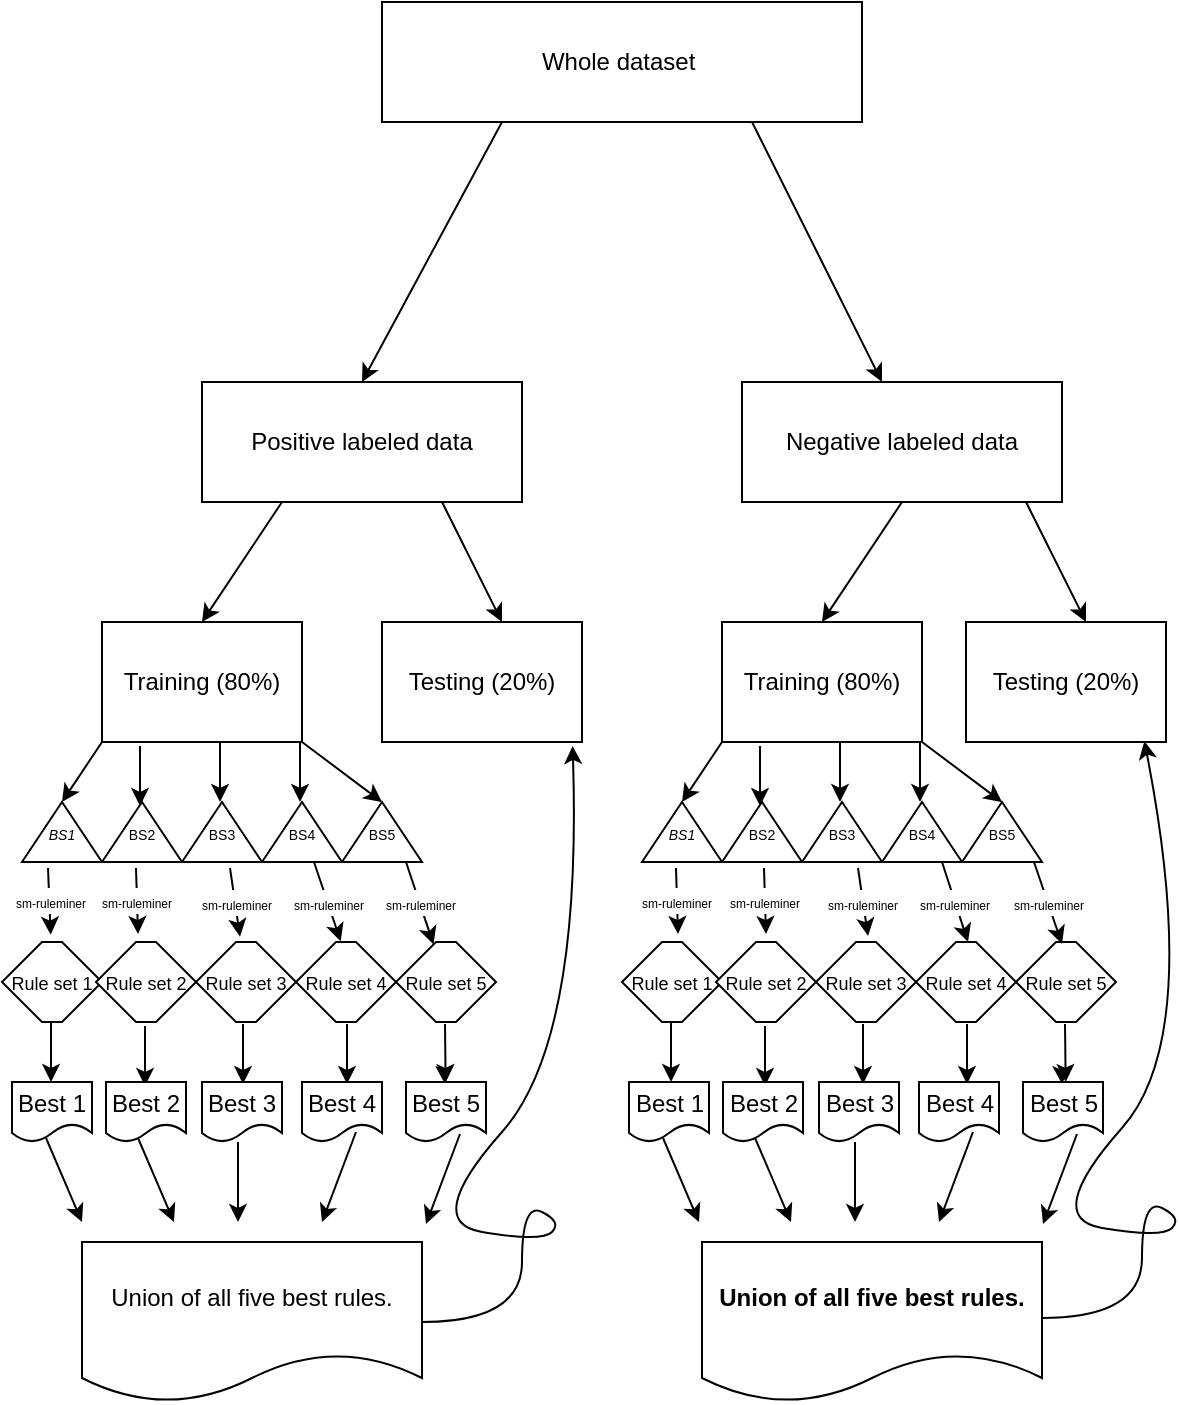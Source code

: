 <mxfile version="21.2.9" type="github">
  <diagram name="Page-1" id="ZhcM-OvtB6KIt7osXWqh">
    <mxGraphModel dx="1120" dy="530" grid="1" gridSize="10" guides="1" tooltips="1" connect="1" arrows="1" fold="1" page="1" pageScale="1" pageWidth="850" pageHeight="1100" math="0" shadow="0">
      <root>
        <mxCell id="0" />
        <mxCell id="1" parent="0" />
        <mxCell id="x_COpQ-2HeL-LutY7LZ1-1" value="Whole dataset&amp;nbsp;" style="rounded=0;whiteSpace=wrap;html=1;" parent="1" vertex="1">
          <mxGeometry x="310" y="50" width="240" height="60" as="geometry" />
        </mxCell>
        <mxCell id="x_COpQ-2HeL-LutY7LZ1-2" value="" style="endArrow=classic;html=1;rounded=0;" parent="1" edge="1">
          <mxGeometry width="50" height="50" relative="1" as="geometry">
            <mxPoint x="370" y="110" as="sourcePoint" />
            <mxPoint x="300" y="240" as="targetPoint" />
          </mxGeometry>
        </mxCell>
        <mxCell id="x_COpQ-2HeL-LutY7LZ1-3" value="" style="endArrow=classic;html=1;rounded=0;" parent="1" edge="1">
          <mxGeometry width="50" height="50" relative="1" as="geometry">
            <mxPoint x="495" y="110" as="sourcePoint" />
            <mxPoint x="560" y="240" as="targetPoint" />
          </mxGeometry>
        </mxCell>
        <mxCell id="x_COpQ-2HeL-LutY7LZ1-4" value="Positive labeled data" style="rounded=0;whiteSpace=wrap;html=1;" parent="1" vertex="1">
          <mxGeometry x="220" y="240" width="160" height="60" as="geometry" />
        </mxCell>
        <mxCell id="x_COpQ-2HeL-LutY7LZ1-5" value="Negative labeled data" style="rounded=0;whiteSpace=wrap;html=1;" parent="1" vertex="1">
          <mxGeometry x="490" y="240" width="160" height="60" as="geometry" />
        </mxCell>
        <mxCell id="x_COpQ-2HeL-LutY7LZ1-6" value="" style="endArrow=classic;html=1;rounded=0;" parent="1" edge="1">
          <mxGeometry width="50" height="50" relative="1" as="geometry">
            <mxPoint x="260" y="300" as="sourcePoint" />
            <mxPoint x="220" y="360" as="targetPoint" />
          </mxGeometry>
        </mxCell>
        <mxCell id="x_COpQ-2HeL-LutY7LZ1-7" value="" style="endArrow=classic;html=1;rounded=0;" parent="1" edge="1">
          <mxGeometry width="50" height="50" relative="1" as="geometry">
            <mxPoint x="340" y="300" as="sourcePoint" />
            <mxPoint x="370" y="360" as="targetPoint" />
          </mxGeometry>
        </mxCell>
        <mxCell id="x_COpQ-2HeL-LutY7LZ1-8" value="Training (80%)" style="rounded=0;whiteSpace=wrap;html=1;" parent="1" vertex="1">
          <mxGeometry x="170" y="360" width="100" height="60" as="geometry" />
        </mxCell>
        <mxCell id="x_COpQ-2HeL-LutY7LZ1-9" value="Testing (20%)" style="rounded=0;whiteSpace=wrap;html=1;" parent="1" vertex="1">
          <mxGeometry x="310" y="360" width="100" height="60" as="geometry" />
        </mxCell>
        <mxCell id="x_COpQ-2HeL-LutY7LZ1-10" value="" style="endArrow=classic;html=1;rounded=0;" parent="1" edge="1">
          <mxGeometry width="50" height="50" relative="1" as="geometry">
            <mxPoint x="170" y="420" as="sourcePoint" />
            <mxPoint x="150" y="450" as="targetPoint" />
          </mxGeometry>
        </mxCell>
        <mxCell id="x_COpQ-2HeL-LutY7LZ1-11" value="" style="endArrow=classic;html=1;rounded=0;" parent="1" edge="1">
          <mxGeometry width="50" height="50" relative="1" as="geometry">
            <mxPoint x="189" y="422" as="sourcePoint" />
            <mxPoint x="189" y="452" as="targetPoint" />
          </mxGeometry>
        </mxCell>
        <mxCell id="x_COpQ-2HeL-LutY7LZ1-12" value="" style="endArrow=classic;html=1;rounded=0;" parent="1" edge="1">
          <mxGeometry width="50" height="50" relative="1" as="geometry">
            <mxPoint x="229" y="420" as="sourcePoint" />
            <mxPoint x="229" y="450" as="targetPoint" />
          </mxGeometry>
        </mxCell>
        <mxCell id="x_COpQ-2HeL-LutY7LZ1-13" value="" style="endArrow=classic;html=1;rounded=0;" parent="1" edge="1">
          <mxGeometry width="50" height="50" relative="1" as="geometry">
            <mxPoint x="269" y="420" as="sourcePoint" />
            <mxPoint x="269" y="450" as="targetPoint" />
          </mxGeometry>
        </mxCell>
        <mxCell id="x_COpQ-2HeL-LutY7LZ1-14" value="" style="endArrow=classic;html=1;rounded=0;entryX=0.5;entryY=0;entryDx=0;entryDy=0;" parent="1" target="x_COpQ-2HeL-LutY7LZ1-23" edge="1">
          <mxGeometry width="50" height="50" relative="1" as="geometry">
            <mxPoint x="270" y="420" as="sourcePoint" />
            <mxPoint x="290" y="450" as="targetPoint" />
          </mxGeometry>
        </mxCell>
        <mxCell id="x_COpQ-2HeL-LutY7LZ1-17" value="&lt;font style=&quot;font-size: 7px;&quot;&gt;&lt;i&gt;BS1&lt;/i&gt;&lt;/font&gt;" style="shape=trapezoid;perimeter=trapezoidPerimeter;whiteSpace=wrap;html=1;fixedSize=1;" parent="1" vertex="1">
          <mxGeometry x="130" y="450" width="40" height="30" as="geometry" />
        </mxCell>
        <mxCell id="x_COpQ-2HeL-LutY7LZ1-18" value="&lt;font style=&quot;font-size: 7px;&quot;&gt;BS2&lt;/font&gt;" style="shape=trapezoid;perimeter=trapezoidPerimeter;whiteSpace=wrap;html=1;fixedSize=1;" parent="1" vertex="1">
          <mxGeometry x="170" y="450" width="40" height="30" as="geometry" />
        </mxCell>
        <mxCell id="x_COpQ-2HeL-LutY7LZ1-21" value="&lt;font style=&quot;font-size: 7px;&quot;&gt;BS3&lt;/font&gt;" style="shape=trapezoid;perimeter=trapezoidPerimeter;whiteSpace=wrap;html=1;fixedSize=1;" parent="1" vertex="1">
          <mxGeometry x="210" y="450" width="40" height="30" as="geometry" />
        </mxCell>
        <mxCell id="x_COpQ-2HeL-LutY7LZ1-22" value="&lt;font style=&quot;font-size: 7px;&quot;&gt;BS4&lt;/font&gt;" style="shape=trapezoid;perimeter=trapezoidPerimeter;whiteSpace=wrap;html=1;fixedSize=1;" parent="1" vertex="1">
          <mxGeometry x="250" y="450" width="40" height="30" as="geometry" />
        </mxCell>
        <mxCell id="x_COpQ-2HeL-LutY7LZ1-23" value="&lt;font style=&quot;font-size: 7px;&quot;&gt;BS5&lt;/font&gt;" style="shape=trapezoid;perimeter=trapezoidPerimeter;whiteSpace=wrap;html=1;fixedSize=1;" parent="1" vertex="1">
          <mxGeometry x="290" y="450" width="40" height="30" as="geometry" />
        </mxCell>
        <mxCell id="x_COpQ-2HeL-LutY7LZ1-34" value="&lt;font style=&quot;font-size: 9px;&quot;&gt;Rule set 1&lt;/font&gt;" style="shape=hexagon;perimeter=hexagonPerimeter2;whiteSpace=wrap;html=1;fixedSize=1;" parent="1" vertex="1">
          <mxGeometry x="120" y="520" width="50" height="40" as="geometry" />
        </mxCell>
        <mxCell id="x_COpQ-2HeL-LutY7LZ1-35" value="&lt;font style=&quot;font-size: 9px;&quot;&gt;Rule set 2&lt;/font&gt;" style="shape=hexagon;perimeter=hexagonPerimeter2;whiteSpace=wrap;html=1;fixedSize=1;" parent="1" vertex="1">
          <mxGeometry x="167" y="520" width="50" height="40" as="geometry" />
        </mxCell>
        <mxCell id="x_COpQ-2HeL-LutY7LZ1-36" value="&lt;font style=&quot;font-size: 9px;&quot;&gt;Rule set 3&lt;/font&gt;" style="shape=hexagon;perimeter=hexagonPerimeter2;whiteSpace=wrap;html=1;fixedSize=1;" parent="1" vertex="1">
          <mxGeometry x="217" y="520" width="50" height="40" as="geometry" />
        </mxCell>
        <mxCell id="x_COpQ-2HeL-LutY7LZ1-37" value="&lt;font style=&quot;font-size: 9px;&quot;&gt;Rule set 4&lt;/font&gt;" style="shape=hexagon;perimeter=hexagonPerimeter2;whiteSpace=wrap;html=1;fixedSize=1;" parent="1" vertex="1">
          <mxGeometry x="267" y="520" width="50" height="40" as="geometry" />
        </mxCell>
        <mxCell id="x_COpQ-2HeL-LutY7LZ1-38" value="&lt;font style=&quot;font-size: 9px;&quot;&gt;Rule set 5&lt;/font&gt;" style="shape=hexagon;perimeter=hexagonPerimeter2;whiteSpace=wrap;html=1;fixedSize=1;" parent="1" vertex="1">
          <mxGeometry x="317" y="520" width="50" height="40" as="geometry" />
        </mxCell>
        <mxCell id="x_COpQ-2HeL-LutY7LZ1-39" value="" style="endArrow=classic;html=1;rounded=0;" parent="1" edge="1">
          <mxGeometry width="50" height="50" relative="1" as="geometry">
            <mxPoint x="144.5" y="560" as="sourcePoint" />
            <mxPoint x="144.5" y="590" as="targetPoint" />
          </mxGeometry>
        </mxCell>
        <mxCell id="x_COpQ-2HeL-LutY7LZ1-42" value="" style="endArrow=classic;html=1;rounded=0;" parent="1" edge="1">
          <mxGeometry width="50" height="50" relative="1" as="geometry">
            <mxPoint x="191.5" y="562" as="sourcePoint" />
            <mxPoint x="191.5" y="592" as="targetPoint" />
          </mxGeometry>
        </mxCell>
        <mxCell id="x_COpQ-2HeL-LutY7LZ1-43" value="" style="endArrow=classic;html=1;rounded=0;" parent="1" edge="1">
          <mxGeometry width="50" height="50" relative="1" as="geometry">
            <mxPoint x="240.5" y="561" as="sourcePoint" />
            <mxPoint x="240.5" y="591" as="targetPoint" />
          </mxGeometry>
        </mxCell>
        <mxCell id="x_COpQ-2HeL-LutY7LZ1-44" value="" style="endArrow=classic;html=1;rounded=0;" parent="1" edge="1">
          <mxGeometry width="50" height="50" relative="1" as="geometry">
            <mxPoint x="292.5" y="561" as="sourcePoint" />
            <mxPoint x="292.5" y="591" as="targetPoint" />
          </mxGeometry>
        </mxCell>
        <mxCell id="x_COpQ-2HeL-LutY7LZ1-45" value="" style="endArrow=classic;html=1;rounded=0;" parent="1" source="S8qNBmD5kXAv2Gq1duPu-8" edge="1">
          <mxGeometry width="50" height="50" relative="1" as="geometry">
            <mxPoint x="341.5" y="561" as="sourcePoint" />
            <mxPoint x="341.5" y="591" as="targetPoint" />
          </mxGeometry>
        </mxCell>
        <mxCell id="S8qNBmD5kXAv2Gq1duPu-4" value="Best 1" style="shape=document;whiteSpace=wrap;html=1;boundedLbl=1;" parent="1" vertex="1">
          <mxGeometry x="125" y="590" width="40" height="30" as="geometry" />
        </mxCell>
        <mxCell id="S8qNBmD5kXAv2Gq1duPu-5" value="Best 2" style="shape=document;whiteSpace=wrap;html=1;boundedLbl=1;" parent="1" vertex="1">
          <mxGeometry x="172" y="590" width="40" height="30" as="geometry" />
        </mxCell>
        <mxCell id="S8qNBmD5kXAv2Gq1duPu-6" value="Best 3" style="shape=document;whiteSpace=wrap;html=1;boundedLbl=1;" parent="1" vertex="1">
          <mxGeometry x="220" y="590" width="40" height="30" as="geometry" />
        </mxCell>
        <mxCell id="S8qNBmD5kXAv2Gq1duPu-7" value="Best 4" style="shape=document;whiteSpace=wrap;html=1;boundedLbl=1;" parent="1" vertex="1">
          <mxGeometry x="270" y="590" width="40" height="30" as="geometry" />
        </mxCell>
        <mxCell id="S8qNBmD5kXAv2Gq1duPu-9" value="" style="endArrow=classic;html=1;rounded=0;" parent="1" target="S8qNBmD5kXAv2Gq1duPu-8" edge="1">
          <mxGeometry width="50" height="50" relative="1" as="geometry">
            <mxPoint x="341.5" y="561" as="sourcePoint" />
            <mxPoint x="341.5" y="591" as="targetPoint" />
          </mxGeometry>
        </mxCell>
        <mxCell id="S8qNBmD5kXAv2Gq1duPu-8" value="Best 5" style="shape=document;whiteSpace=wrap;html=1;boundedLbl=1;" parent="1" vertex="1">
          <mxGeometry x="322" y="590" width="40" height="30" as="geometry" />
        </mxCell>
        <mxCell id="S8qNBmD5kXAv2Gq1duPu-16" value="" style="endArrow=classic;html=1;rounded=0;" parent="1" edge="1">
          <mxGeometry width="50" height="50" relative="1" as="geometry">
            <mxPoint x="142" y="618" as="sourcePoint" />
            <mxPoint x="160" y="660" as="targetPoint" />
          </mxGeometry>
        </mxCell>
        <mxCell id="S8qNBmD5kXAv2Gq1duPu-17" value="" style="endArrow=classic;html=1;rounded=0;" parent="1" edge="1">
          <mxGeometry width="50" height="50" relative="1" as="geometry">
            <mxPoint x="188" y="618" as="sourcePoint" />
            <mxPoint x="206" y="660" as="targetPoint" />
          </mxGeometry>
        </mxCell>
        <mxCell id="S8qNBmD5kXAv2Gq1duPu-19" value="" style="endArrow=classic;html=1;rounded=0;" parent="1" edge="1">
          <mxGeometry width="50" height="50" relative="1" as="geometry">
            <mxPoint x="238" y="620" as="sourcePoint" />
            <mxPoint x="238" y="660" as="targetPoint" />
          </mxGeometry>
        </mxCell>
        <mxCell id="S8qNBmD5kXAv2Gq1duPu-20" value="" style="endArrow=classic;html=1;rounded=0;" parent="1" edge="1">
          <mxGeometry width="50" height="50" relative="1" as="geometry">
            <mxPoint x="297" y="615" as="sourcePoint" />
            <mxPoint x="280" y="660" as="targetPoint" />
          </mxGeometry>
        </mxCell>
        <mxCell id="S8qNBmD5kXAv2Gq1duPu-21" value="" style="endArrow=classic;html=1;rounded=0;" parent="1" edge="1">
          <mxGeometry width="50" height="50" relative="1" as="geometry">
            <mxPoint x="349" y="616" as="sourcePoint" />
            <mxPoint x="332" y="661" as="targetPoint" />
          </mxGeometry>
        </mxCell>
        <mxCell id="S8qNBmD5kXAv2Gq1duPu-22" value="Union of all five best rules." style="shape=document;whiteSpace=wrap;html=1;boundedLbl=1;" parent="1" vertex="1">
          <mxGeometry x="160" y="670" width="170" height="80" as="geometry" />
        </mxCell>
        <mxCell id="S8qNBmD5kXAv2Gq1duPu-23" value="" style="endArrow=classic;html=1;rounded=0;" parent="1" edge="1">
          <mxGeometry width="50" height="50" relative="1" as="geometry">
            <mxPoint x="570" y="300" as="sourcePoint" />
            <mxPoint x="530" y="360" as="targetPoint" />
          </mxGeometry>
        </mxCell>
        <mxCell id="S8qNBmD5kXAv2Gq1duPu-24" value="Training (80%)" style="rounded=0;whiteSpace=wrap;html=1;" parent="1" vertex="1">
          <mxGeometry x="480" y="360" width="100" height="60" as="geometry" />
        </mxCell>
        <mxCell id="S8qNBmD5kXAv2Gq1duPu-25" value="" style="endArrow=classic;html=1;rounded=0;" parent="1" edge="1">
          <mxGeometry width="50" height="50" relative="1" as="geometry">
            <mxPoint x="480" y="420" as="sourcePoint" />
            <mxPoint x="460" y="450" as="targetPoint" />
          </mxGeometry>
        </mxCell>
        <mxCell id="S8qNBmD5kXAv2Gq1duPu-26" value="" style="endArrow=classic;html=1;rounded=0;" parent="1" edge="1">
          <mxGeometry width="50" height="50" relative="1" as="geometry">
            <mxPoint x="499" y="422" as="sourcePoint" />
            <mxPoint x="499" y="452" as="targetPoint" />
          </mxGeometry>
        </mxCell>
        <mxCell id="S8qNBmD5kXAv2Gq1duPu-27" value="" style="endArrow=classic;html=1;rounded=0;" parent="1" edge="1">
          <mxGeometry width="50" height="50" relative="1" as="geometry">
            <mxPoint x="539" y="420" as="sourcePoint" />
            <mxPoint x="539" y="450" as="targetPoint" />
          </mxGeometry>
        </mxCell>
        <mxCell id="S8qNBmD5kXAv2Gq1duPu-28" value="" style="endArrow=classic;html=1;rounded=0;" parent="1" edge="1">
          <mxGeometry width="50" height="50" relative="1" as="geometry">
            <mxPoint x="579" y="420" as="sourcePoint" />
            <mxPoint x="579" y="450" as="targetPoint" />
          </mxGeometry>
        </mxCell>
        <mxCell id="S8qNBmD5kXAv2Gq1duPu-29" value="" style="endArrow=classic;html=1;rounded=0;entryX=0.5;entryY=0;entryDx=0;entryDy=0;" parent="1" target="S8qNBmD5kXAv2Gq1duPu-34" edge="1">
          <mxGeometry width="50" height="50" relative="1" as="geometry">
            <mxPoint x="580" y="420" as="sourcePoint" />
            <mxPoint x="600" y="450" as="targetPoint" />
          </mxGeometry>
        </mxCell>
        <mxCell id="S8qNBmD5kXAv2Gq1duPu-30" value="&lt;font style=&quot;font-size: 7px;&quot;&gt;&lt;i&gt;BS1&lt;/i&gt;&lt;/font&gt;" style="shape=trapezoid;perimeter=trapezoidPerimeter;whiteSpace=wrap;html=1;fixedSize=1;" parent="1" vertex="1">
          <mxGeometry x="440" y="450" width="40" height="30" as="geometry" />
        </mxCell>
        <mxCell id="S8qNBmD5kXAv2Gq1duPu-31" value="&lt;font style=&quot;font-size: 7px;&quot;&gt;BS2&lt;/font&gt;" style="shape=trapezoid;perimeter=trapezoidPerimeter;whiteSpace=wrap;html=1;fixedSize=1;" parent="1" vertex="1">
          <mxGeometry x="480" y="450" width="40" height="30" as="geometry" />
        </mxCell>
        <mxCell id="S8qNBmD5kXAv2Gq1duPu-32" value="&lt;font style=&quot;font-size: 7px;&quot;&gt;BS3&lt;/font&gt;" style="shape=trapezoid;perimeter=trapezoidPerimeter;whiteSpace=wrap;html=1;fixedSize=1;" parent="1" vertex="1">
          <mxGeometry x="520" y="450" width="40" height="30" as="geometry" />
        </mxCell>
        <mxCell id="S8qNBmD5kXAv2Gq1duPu-33" value="&lt;font style=&quot;font-size: 7px;&quot;&gt;BS4&lt;/font&gt;" style="shape=trapezoid;perimeter=trapezoidPerimeter;whiteSpace=wrap;html=1;fixedSize=1;" parent="1" vertex="1">
          <mxGeometry x="560" y="450" width="40" height="30" as="geometry" />
        </mxCell>
        <mxCell id="S8qNBmD5kXAv2Gq1duPu-34" value="&lt;font style=&quot;font-size: 7px;&quot;&gt;BS5&lt;/font&gt;" style="shape=trapezoid;perimeter=trapezoidPerimeter;whiteSpace=wrap;html=1;fixedSize=1;" parent="1" vertex="1">
          <mxGeometry x="600" y="450" width="40" height="30" as="geometry" />
        </mxCell>
        <mxCell id="S8qNBmD5kXAv2Gq1duPu-40" value="&lt;font style=&quot;font-size: 9px;&quot;&gt;Rule set 1&lt;/font&gt;" style="shape=hexagon;perimeter=hexagonPerimeter2;whiteSpace=wrap;html=1;fixedSize=1;" parent="1" vertex="1">
          <mxGeometry x="430" y="520" width="50" height="40" as="geometry" />
        </mxCell>
        <mxCell id="S8qNBmD5kXAv2Gq1duPu-41" value="&lt;font style=&quot;font-size: 9px;&quot;&gt;Rule set 2&lt;/font&gt;" style="shape=hexagon;perimeter=hexagonPerimeter2;whiteSpace=wrap;html=1;fixedSize=1;" parent="1" vertex="1">
          <mxGeometry x="477" y="520" width="50" height="40" as="geometry" />
        </mxCell>
        <mxCell id="S8qNBmD5kXAv2Gq1duPu-42" value="&lt;font style=&quot;font-size: 9px;&quot;&gt;Rule set 3&lt;/font&gt;" style="shape=hexagon;perimeter=hexagonPerimeter2;whiteSpace=wrap;html=1;fixedSize=1;" parent="1" vertex="1">
          <mxGeometry x="527" y="520" width="50" height="40" as="geometry" />
        </mxCell>
        <mxCell id="S8qNBmD5kXAv2Gq1duPu-43" value="&lt;font style=&quot;font-size: 9px;&quot;&gt;Rule set 4&lt;/font&gt;" style="shape=hexagon;perimeter=hexagonPerimeter2;whiteSpace=wrap;html=1;fixedSize=1;" parent="1" vertex="1">
          <mxGeometry x="577" y="520" width="50" height="40" as="geometry" />
        </mxCell>
        <mxCell id="S8qNBmD5kXAv2Gq1duPu-44" value="" style="endArrow=classic;html=1;rounded=0;" parent="1" edge="1">
          <mxGeometry width="50" height="50" relative="1" as="geometry">
            <mxPoint x="454.5" y="560" as="sourcePoint" />
            <mxPoint x="454.5" y="590" as="targetPoint" />
          </mxGeometry>
        </mxCell>
        <mxCell id="S8qNBmD5kXAv2Gq1duPu-45" value="" style="endArrow=classic;html=1;rounded=0;" parent="1" edge="1">
          <mxGeometry width="50" height="50" relative="1" as="geometry">
            <mxPoint x="501.5" y="562" as="sourcePoint" />
            <mxPoint x="501.5" y="592" as="targetPoint" />
          </mxGeometry>
        </mxCell>
        <mxCell id="S8qNBmD5kXAv2Gq1duPu-46" value="" style="endArrow=classic;html=1;rounded=0;" parent="1" edge="1">
          <mxGeometry width="50" height="50" relative="1" as="geometry">
            <mxPoint x="550.5" y="561" as="sourcePoint" />
            <mxPoint x="550.5" y="591" as="targetPoint" />
          </mxGeometry>
        </mxCell>
        <mxCell id="S8qNBmD5kXAv2Gq1duPu-47" value="" style="endArrow=classic;html=1;rounded=0;" parent="1" edge="1">
          <mxGeometry width="50" height="50" relative="1" as="geometry">
            <mxPoint x="602.5" y="561" as="sourcePoint" />
            <mxPoint x="602.5" y="591" as="targetPoint" />
          </mxGeometry>
        </mxCell>
        <mxCell id="S8qNBmD5kXAv2Gq1duPu-53" value="" style="endArrow=classic;html=1;rounded=0;" parent="1" edge="1">
          <mxGeometry width="50" height="50" relative="1" as="geometry">
            <mxPoint x="651.5" y="561" as="sourcePoint" />
            <mxPoint x="651.83" y="590" as="targetPoint" />
          </mxGeometry>
        </mxCell>
        <mxCell id="S8qNBmD5kXAv2Gq1duPu-60" value="Union of all five best rules." style="shape=document;whiteSpace=wrap;html=1;boundedLbl=1;fontStyle=1" parent="1" vertex="1">
          <mxGeometry x="470" y="670" width="170" height="80" as="geometry" />
        </mxCell>
        <mxCell id="S8qNBmD5kXAv2Gq1duPu-61" value="" style="endArrow=classic;html=1;rounded=0;" parent="1" edge="1">
          <mxGeometry width="50" height="50" relative="1" as="geometry">
            <mxPoint x="632" y="300" as="sourcePoint" />
            <mxPoint x="662" y="360" as="targetPoint" />
          </mxGeometry>
        </mxCell>
        <mxCell id="S8qNBmD5kXAv2Gq1duPu-62" value="Testing (20%)" style="rounded=0;whiteSpace=wrap;html=1;" parent="1" vertex="1">
          <mxGeometry x="602" y="360" width="100" height="60" as="geometry" />
        </mxCell>
        <mxCell id="S8qNBmD5kXAv2Gq1duPu-63" value="&lt;font style=&quot;font-size: 9px;&quot;&gt;Rule set 5&lt;/font&gt;" style="shape=hexagon;perimeter=hexagonPerimeter2;whiteSpace=wrap;html=1;fixedSize=1;" parent="1" vertex="1">
          <mxGeometry x="627" y="520" width="50" height="40" as="geometry" />
        </mxCell>
        <mxCell id="S8qNBmD5kXAv2Gq1duPu-70" value="" style="endArrow=classic;html=1;rounded=0;" parent="1" source="S8qNBmD5kXAv2Gq1duPu-75" edge="1">
          <mxGeometry width="50" height="50" relative="1" as="geometry">
            <mxPoint x="650" y="561" as="sourcePoint" />
            <mxPoint x="650" y="591" as="targetPoint" />
          </mxGeometry>
        </mxCell>
        <mxCell id="S8qNBmD5kXAv2Gq1duPu-71" value="Best 1" style="shape=document;whiteSpace=wrap;html=1;boundedLbl=1;" parent="1" vertex="1">
          <mxGeometry x="433.5" y="590" width="40" height="30" as="geometry" />
        </mxCell>
        <mxCell id="S8qNBmD5kXAv2Gq1duPu-72" value="Best 2" style="shape=document;whiteSpace=wrap;html=1;boundedLbl=1;" parent="1" vertex="1">
          <mxGeometry x="480.5" y="590" width="40" height="30" as="geometry" />
        </mxCell>
        <mxCell id="S8qNBmD5kXAv2Gq1duPu-73" value="Best 3" style="shape=document;whiteSpace=wrap;html=1;boundedLbl=1;" parent="1" vertex="1">
          <mxGeometry x="528.5" y="590" width="40" height="30" as="geometry" />
        </mxCell>
        <mxCell id="S8qNBmD5kXAv2Gq1duPu-74" value="Best 4" style="shape=document;whiteSpace=wrap;html=1;boundedLbl=1;" parent="1" vertex="1">
          <mxGeometry x="578.5" y="590" width="40" height="30" as="geometry" />
        </mxCell>
        <mxCell id="S8qNBmD5kXAv2Gq1duPu-75" value="Best 5" style="shape=document;whiteSpace=wrap;html=1;boundedLbl=1;" parent="1" vertex="1">
          <mxGeometry x="630.5" y="590" width="40" height="30" as="geometry" />
        </mxCell>
        <mxCell id="S8qNBmD5kXAv2Gq1duPu-76" value="" style="endArrow=classic;html=1;rounded=0;" parent="1" edge="1">
          <mxGeometry width="50" height="50" relative="1" as="geometry">
            <mxPoint x="450.5" y="618" as="sourcePoint" />
            <mxPoint x="468.5" y="660" as="targetPoint" />
          </mxGeometry>
        </mxCell>
        <mxCell id="S8qNBmD5kXAv2Gq1duPu-77" value="" style="endArrow=classic;html=1;rounded=0;" parent="1" edge="1">
          <mxGeometry width="50" height="50" relative="1" as="geometry">
            <mxPoint x="496.5" y="618" as="sourcePoint" />
            <mxPoint x="514.5" y="660" as="targetPoint" />
          </mxGeometry>
        </mxCell>
        <mxCell id="S8qNBmD5kXAv2Gq1duPu-78" value="" style="endArrow=classic;html=1;rounded=0;" parent="1" edge="1">
          <mxGeometry width="50" height="50" relative="1" as="geometry">
            <mxPoint x="546.5" y="620" as="sourcePoint" />
            <mxPoint x="546.5" y="660" as="targetPoint" />
          </mxGeometry>
        </mxCell>
        <mxCell id="S8qNBmD5kXAv2Gq1duPu-79" value="" style="endArrow=classic;html=1;rounded=0;" parent="1" edge="1">
          <mxGeometry width="50" height="50" relative="1" as="geometry">
            <mxPoint x="605.5" y="615" as="sourcePoint" />
            <mxPoint x="588.5" y="660" as="targetPoint" />
          </mxGeometry>
        </mxCell>
        <mxCell id="S8qNBmD5kXAv2Gq1duPu-80" value="" style="endArrow=classic;html=1;rounded=0;" parent="1" edge="1">
          <mxGeometry width="50" height="50" relative="1" as="geometry">
            <mxPoint x="657.5" y="616" as="sourcePoint" />
            <mxPoint x="640.5" y="661" as="targetPoint" />
          </mxGeometry>
        </mxCell>
        <mxCell id="S8qNBmD5kXAv2Gq1duPu-82" value="" style="curved=1;endArrow=classic;html=1;rounded=0;entryX=0.953;entryY=1.033;entryDx=0;entryDy=0;entryPerimeter=0;" parent="1" target="x_COpQ-2HeL-LutY7LZ1-9" edge="1">
          <mxGeometry width="50" height="50" relative="1" as="geometry">
            <mxPoint x="330" y="710" as="sourcePoint" />
            <mxPoint x="380" y="660" as="targetPoint" />
            <Array as="points">
              <mxPoint x="380" y="710" />
              <mxPoint x="380" y="650" />
              <mxPoint x="400" y="660" />
              <mxPoint x="390" y="670" />
              <mxPoint x="330" y="660" />
              <mxPoint x="410" y="570" />
            </Array>
          </mxGeometry>
        </mxCell>
        <mxCell id="S8qNBmD5kXAv2Gq1duPu-83" value="" style="curved=1;endArrow=classic;html=1;rounded=0;entryX=0.892;entryY=0.992;entryDx=0;entryDy=0;entryPerimeter=0;" parent="1" target="S8qNBmD5kXAv2Gq1duPu-62" edge="1">
          <mxGeometry width="50" height="50" relative="1" as="geometry">
            <mxPoint x="640" y="708" as="sourcePoint" />
            <mxPoint x="715" y="420" as="targetPoint" />
            <Array as="points">
              <mxPoint x="690" y="708" />
              <mxPoint x="690" y="648" />
              <mxPoint x="710" y="658" />
              <mxPoint x="700" y="668" />
              <mxPoint x="640" y="658" />
              <mxPoint x="720" y="568" />
            </Array>
          </mxGeometry>
        </mxCell>
        <mxCell id="N8Dyc6SR2R0YUHdwkSdr-1" value="&lt;font style=&quot;font-size: 6px;&quot;&gt;sm-ruleminer&lt;/font&gt;" style="endArrow=classic;html=1;rounded=0;exitX=0.325;exitY=1.1;exitDx=0;exitDy=0;exitPerimeter=0;entryX=0.487;entryY=-0.092;entryDx=0;entryDy=0;entryPerimeter=0;" edge="1" parent="1" source="x_COpQ-2HeL-LutY7LZ1-17" target="x_COpQ-2HeL-LutY7LZ1-34">
          <mxGeometry relative="1" as="geometry">
            <mxPoint x="130" y="490" as="sourcePoint" />
            <mxPoint x="140" y="510" as="targetPoint" />
          </mxGeometry>
        </mxCell>
        <mxCell id="N8Dyc6SR2R0YUHdwkSdr-3" value="&lt;font style=&quot;font-size: 6px;&quot;&gt;sm-ruleminer&lt;/font&gt;" style="endArrow=classic;html=1;rounded=0;exitX=0.325;exitY=1.1;exitDx=0;exitDy=0;exitPerimeter=0;entryX=0.487;entryY=-0.092;entryDx=0;entryDy=0;entryPerimeter=0;" edge="1" parent="1">
          <mxGeometry relative="1" as="geometry">
            <mxPoint x="187" y="483" as="sourcePoint" />
            <mxPoint x="188" y="516" as="targetPoint" />
          </mxGeometry>
        </mxCell>
        <mxCell id="N8Dyc6SR2R0YUHdwkSdr-4" value="&lt;font style=&quot;font-size: 6px;&quot;&gt;sm-ruleminer&lt;/font&gt;" style="endArrow=classic;html=1;rounded=0;exitX=0.325;exitY=1.1;exitDx=0;exitDy=0;exitPerimeter=0;entryX=0.44;entryY=-0.067;entryDx=0;entryDy=0;entryPerimeter=0;" edge="1" parent="1" target="x_COpQ-2HeL-LutY7LZ1-36">
          <mxGeometry relative="1" as="geometry">
            <mxPoint x="234" y="483" as="sourcePoint" />
            <mxPoint x="235" y="516" as="targetPoint" />
          </mxGeometry>
        </mxCell>
        <mxCell id="N8Dyc6SR2R0YUHdwkSdr-5" value="&lt;font style=&quot;font-size: 6px;&quot;&gt;sm-ruleminer&lt;/font&gt;" style="endArrow=classic;html=1;rounded=0;exitX=0.325;exitY=1.1;exitDx=0;exitDy=0;exitPerimeter=0;entryX=0.447;entryY=-0.008;entryDx=0;entryDy=0;entryPerimeter=0;" edge="1" parent="1" target="x_COpQ-2HeL-LutY7LZ1-37">
          <mxGeometry relative="1" as="geometry">
            <mxPoint x="276" y="480" as="sourcePoint" />
            <mxPoint x="277" y="513" as="targetPoint" />
          </mxGeometry>
        </mxCell>
        <mxCell id="N8Dyc6SR2R0YUHdwkSdr-6" value="&lt;font style=&quot;font-size: 6px;&quot;&gt;sm-ruleminer&lt;/font&gt;" style="endArrow=classic;html=1;rounded=0;exitX=0.325;exitY=1.1;exitDx=0;exitDy=0;exitPerimeter=0;" edge="1" parent="1" target="x_COpQ-2HeL-LutY7LZ1-38">
          <mxGeometry relative="1" as="geometry">
            <mxPoint x="322" y="480" as="sourcePoint" />
            <mxPoint x="323" y="513" as="targetPoint" />
          </mxGeometry>
        </mxCell>
        <mxCell id="N8Dyc6SR2R0YUHdwkSdr-7" value="&lt;font style=&quot;font-size: 6px;&quot;&gt;sm-ruleminer&lt;/font&gt;" style="endArrow=classic;html=1;rounded=0;exitX=0.325;exitY=1.1;exitDx=0;exitDy=0;exitPerimeter=0;entryX=0.487;entryY=-0.092;entryDx=0;entryDy=0;entryPerimeter=0;" edge="1" parent="1">
          <mxGeometry relative="1" as="geometry">
            <mxPoint x="457" y="483" as="sourcePoint" />
            <mxPoint x="458" y="516" as="targetPoint" />
          </mxGeometry>
        </mxCell>
        <mxCell id="N8Dyc6SR2R0YUHdwkSdr-8" value="&lt;font style=&quot;font-size: 6px;&quot;&gt;sm-ruleminer&lt;/font&gt;" style="endArrow=classic;html=1;rounded=0;exitX=0.325;exitY=1.1;exitDx=0;exitDy=0;exitPerimeter=0;entryX=0.487;entryY=-0.092;entryDx=0;entryDy=0;entryPerimeter=0;" edge="1" parent="1">
          <mxGeometry relative="1" as="geometry">
            <mxPoint x="501" y="483" as="sourcePoint" />
            <mxPoint x="502" y="516" as="targetPoint" />
          </mxGeometry>
        </mxCell>
        <mxCell id="N8Dyc6SR2R0YUHdwkSdr-9" value="&lt;font style=&quot;font-size: 6px;&quot;&gt;sm-ruleminer&lt;/font&gt;" style="endArrow=classic;html=1;rounded=0;exitX=0.325;exitY=1.1;exitDx=0;exitDy=0;exitPerimeter=0;entryX=0.44;entryY=-0.067;entryDx=0;entryDy=0;entryPerimeter=0;" edge="1" parent="1">
          <mxGeometry relative="1" as="geometry">
            <mxPoint x="548" y="483" as="sourcePoint" />
            <mxPoint x="553" y="517" as="targetPoint" />
          </mxGeometry>
        </mxCell>
        <mxCell id="N8Dyc6SR2R0YUHdwkSdr-10" value="&lt;font style=&quot;font-size: 6px;&quot;&gt;sm-ruleminer&lt;/font&gt;" style="endArrow=classic;html=1;rounded=0;exitX=0.325;exitY=1.1;exitDx=0;exitDy=0;exitPerimeter=0;entryX=0.447;entryY=-0.008;entryDx=0;entryDy=0;entryPerimeter=0;" edge="1" parent="1">
          <mxGeometry relative="1" as="geometry">
            <mxPoint x="590" y="480" as="sourcePoint" />
            <mxPoint x="603" y="520" as="targetPoint" />
          </mxGeometry>
        </mxCell>
        <mxCell id="N8Dyc6SR2R0YUHdwkSdr-11" value="&lt;font style=&quot;font-size: 6px;&quot;&gt;sm-ruleminer&lt;/font&gt;" style="endArrow=classic;html=1;rounded=0;exitX=0.325;exitY=1.1;exitDx=0;exitDy=0;exitPerimeter=0;" edge="1" parent="1">
          <mxGeometry relative="1" as="geometry">
            <mxPoint x="636" y="480" as="sourcePoint" />
            <mxPoint x="650" y="521" as="targetPoint" />
          </mxGeometry>
        </mxCell>
      </root>
    </mxGraphModel>
  </diagram>
</mxfile>
